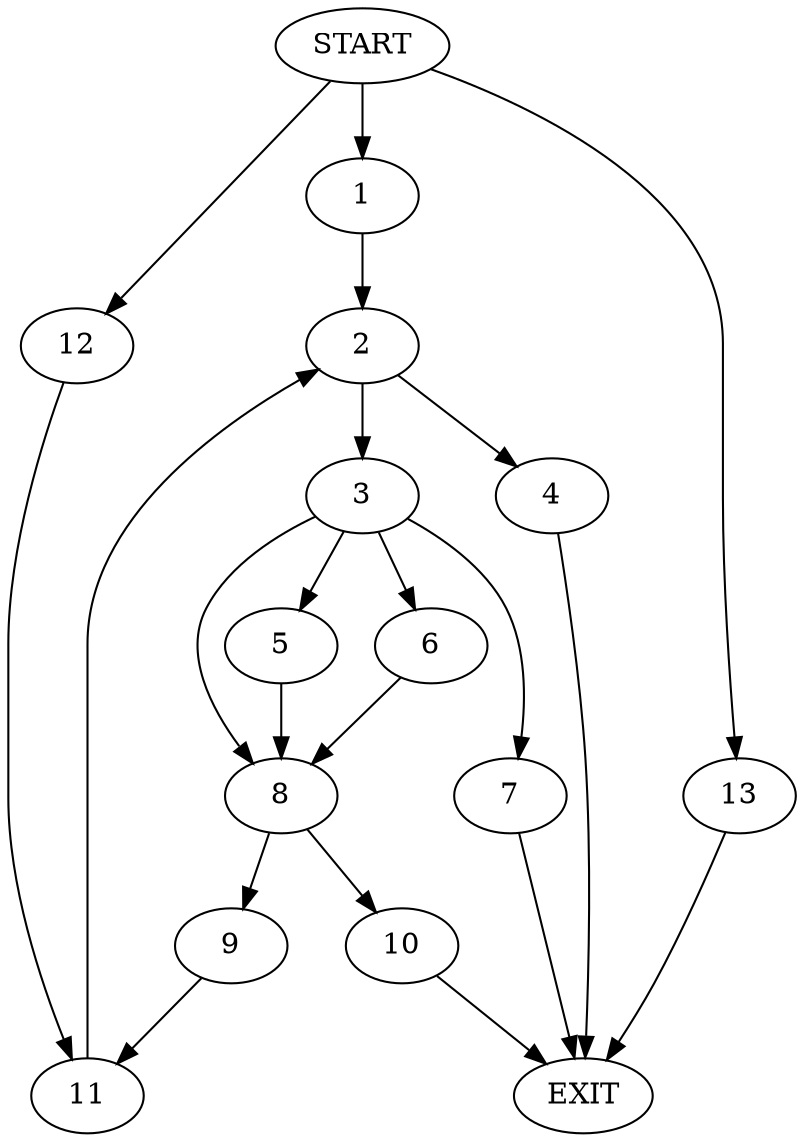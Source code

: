digraph {
0 [label="START"]
14 [label="EXIT"]
0 -> 1
1 -> 2
2 -> 3
2 -> 4
3 -> 5
3 -> 6
3 -> 7
3 -> 8
4 -> 14
8 -> 9
8 -> 10
7 -> 14
5 -> 8
6 -> 8
10 -> 14
9 -> 11
11 -> 2
0 -> 12
12 -> 11
0 -> 13
13 -> 14
}
